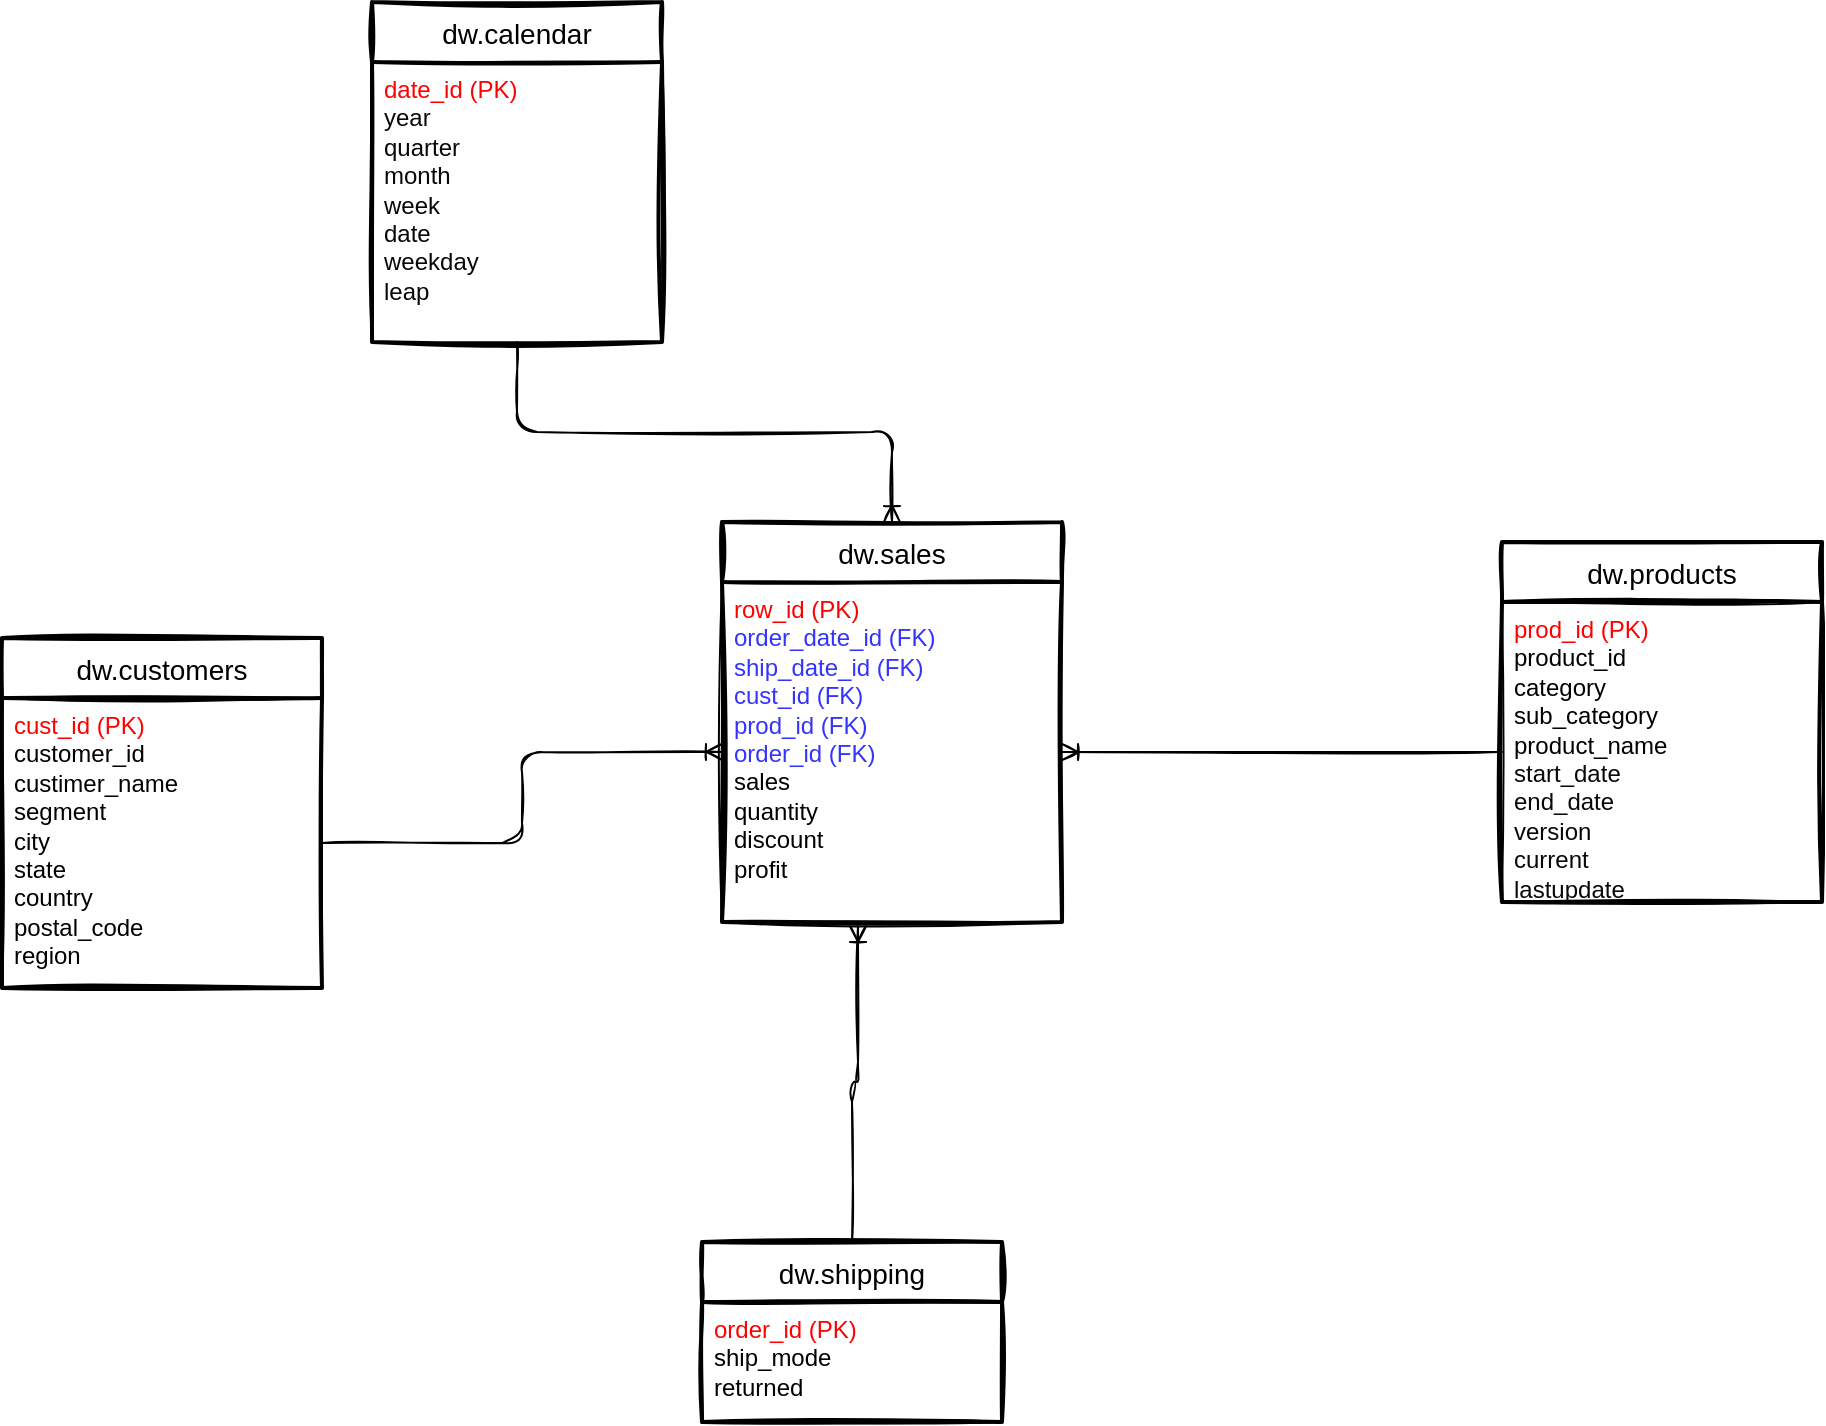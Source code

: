<mxfile version="13.7.3" type="device"><diagram name="Page-1" id="9f46799a-70d6-7492-0946-bef42562c5a5"><mxGraphModel dx="1422" dy="794" grid="1" gridSize="10" guides="1" tooltips="1" connect="1" arrows="1" fold="1" page="1" pageScale="1" pageWidth="1100" pageHeight="850" math="0" shadow="0"><root><mxCell id="0"/><mxCell id="1" parent="0"/><mxCell id="gd6EQJselatv8NVWEbAc-18" value="" style="edgeStyle=orthogonalEdgeStyle;fontSize=12;html=1;endArrow=ERoneToMany;exitX=1;exitY=0.5;exitDx=0;exitDy=0;entryX=0;entryY=0.5;entryDx=0;entryDy=0;sketch=1;" parent="1" source="gd6EQJselatv8NVWEbAc-5" target="gd6EQJselatv8NVWEbAc-2" edge="1"><mxGeometry width="100" height="100" relative="1" as="geometry"><mxPoint x="500" y="460" as="sourcePoint"/><mxPoint x="600" y="360" as="targetPoint"/></mxGeometry></mxCell><mxCell id="gd6EQJselatv8NVWEbAc-19" value="" style="edgeStyle=orthogonalEdgeStyle;fontSize=12;html=1;endArrow=ERoneToMany;exitX=0;exitY=0.5;exitDx=0;exitDy=0;sketch=1;shadow=0;" parent="1" source="gd6EQJselatv8NVWEbAc-7" target="gd6EQJselatv8NVWEbAc-2" edge="1"><mxGeometry width="100" height="100" relative="1" as="geometry"><mxPoint x="680" y="490" as="sourcePoint"/><mxPoint x="780" y="390" as="targetPoint"/></mxGeometry></mxCell><mxCell id="gd6EQJselatv8NVWEbAc-22" value="" style="edgeStyle=orthogonalEdgeStyle;fontSize=12;html=1;endArrow=ERoneToMany;sketch=1;entryX=0.5;entryY=0;entryDx=0;entryDy=0;exitX=0.5;exitY=1;exitDx=0;exitDy=0;" parent="1" source="gd6EQJselatv8NVWEbAc-11" target="gd6EQJselatv8NVWEbAc-1" edge="1"><mxGeometry width="100" height="100" relative="1" as="geometry"><mxPoint x="650" y="130" as="sourcePoint"/><mxPoint x="630" y="80" as="targetPoint"/></mxGeometry></mxCell><mxCell id="gd6EQJselatv8NVWEbAc-1" value="dw.sales" style="swimlane;childLayout=stackLayout;horizontal=1;startSize=30;horizontalStack=0;fontSize=14;fontStyle=0;strokeWidth=2;resizeParent=0;resizeLast=1;shadow=0;dashed=0;align=center;sketch=1;" parent="1" vertex="1"><mxGeometry x="450" y="280" width="170" height="200" as="geometry"/></mxCell><mxCell id="gd6EQJselatv8NVWEbAc-2" value="&lt;font color=&quot;#ff0000&quot;&gt;row_id (PK)&lt;br&gt;&lt;/font&gt;&lt;font color=&quot;#3333ff&quot;&gt;order_date_id (FK)&lt;br&gt;ship_date_id (FK)&lt;br&gt;cust_id&amp;nbsp;(FK)&lt;br&gt;prod_id&amp;nbsp;(FK)&lt;br&gt;order_id (FK)&lt;/font&gt;&lt;br&gt;sales&lt;br&gt;quantity&lt;br&gt;discount&lt;br&gt;profit" style="align=left;fillColor=none;spacingLeft=4;fontSize=12;verticalAlign=top;resizable=0;rotatable=0;part=1;html=1;sketch=1;" parent="gd6EQJselatv8NVWEbAc-1" vertex="1"><mxGeometry y="30" width="170" height="170" as="geometry"/></mxCell><mxCell id="gd6EQJselatv8NVWEbAc-4" value="dw.customers" style="swimlane;childLayout=stackLayout;horizontal=1;startSize=30;horizontalStack=0;fontSize=14;fontStyle=0;strokeWidth=2;resizeParent=0;resizeLast=1;shadow=0;dashed=0;align=center;sketch=1;" parent="1" vertex="1"><mxGeometry x="90" y="338" width="160" height="175" as="geometry"/></mxCell><mxCell id="gd6EQJselatv8NVWEbAc-5" value="&lt;font color=&quot;#ff0000&quot;&gt;cust_id (PK)&lt;/font&gt;&lt;br&gt;customer_id&lt;br&gt;custimer_name&lt;br&gt;segment&lt;br&gt;city&lt;br&gt;state&lt;br&gt;country&lt;br&gt;postal_code&lt;br&gt;region" style="align=left;fillColor=none;spacingLeft=4;fontSize=12;verticalAlign=top;resizable=0;rotatable=0;part=1;html=1;sketch=1;" parent="gd6EQJselatv8NVWEbAc-4" vertex="1"><mxGeometry y="30" width="160" height="145" as="geometry"/></mxCell><mxCell id="gd6EQJselatv8NVWEbAc-6" value="dw.products" style="swimlane;childLayout=stackLayout;horizontal=1;startSize=30;horizontalStack=0;fontSize=14;fontStyle=0;strokeWidth=2;resizeParent=0;resizeLast=1;shadow=0;dashed=0;align=center;sketch=1;" parent="1" vertex="1"><mxGeometry x="840" y="290" width="160" height="180" as="geometry"/></mxCell><mxCell id="gd6EQJselatv8NVWEbAc-7" value="&lt;font color=&quot;#ff0000&quot;&gt;prod_id (PK)&lt;br&gt;&lt;/font&gt;product_id&lt;br&gt;category&lt;br&gt;sub_category&lt;br&gt;product_name&lt;br&gt;&lt;font color=&quot;#080808&quot;&gt;start_date&lt;br&gt;end_date&lt;br&gt;version&lt;br&gt;current&lt;br&gt;lastupdate&lt;/font&gt;" style="align=left;fillColor=none;spacingLeft=4;fontSize=12;verticalAlign=top;resizable=0;rotatable=0;part=1;html=1;sketch=1;" parent="gd6EQJselatv8NVWEbAc-6" vertex="1"><mxGeometry y="30" width="160" height="150" as="geometry"/></mxCell><mxCell id="gd6EQJselatv8NVWEbAc-33" value="" style="edgeStyle=orthogonalEdgeStyle;fontSize=12;html=1;endArrow=ERoneToMany;shadow=0;exitX=0.5;exitY=0;exitDx=0;exitDy=0;entryX=0.4;entryY=1.012;entryDx=0;entryDy=0;entryPerimeter=0;sketch=1;" parent="1" source="gd6EQJselatv8NVWEbAc-12" target="gd6EQJselatv8NVWEbAc-2" edge="1"><mxGeometry width="100" height="100" relative="1" as="geometry"><mxPoint x="340" y="613" as="sourcePoint"/><mxPoint x="520" y="510" as="targetPoint"/></mxGeometry></mxCell><mxCell id="gd6EQJselatv8NVWEbAc-10" value="dw.calendar" style="swimlane;childLayout=stackLayout;horizontal=1;startSize=30;horizontalStack=0;fontSize=14;fontStyle=0;strokeWidth=2;resizeParent=0;resizeLast=1;shadow=0;dashed=0;align=center;sketch=1;" parent="1" vertex="1"><mxGeometry x="275" y="20" width="145" height="170" as="geometry"/></mxCell><mxCell id="gd6EQJselatv8NVWEbAc-11" value="&lt;font color=&quot;#ff0000&quot;&gt;date_id (PK)&lt;br&gt;&lt;/font&gt;&lt;font color=&quot;#080808&quot;&gt;year&lt;br&gt;quarter&lt;br&gt;month&lt;br&gt;week&lt;br&gt;date&lt;br&gt;weekday&lt;br&gt;leap&lt;br&gt;&lt;/font&gt;" style="align=left;fillColor=none;spacingLeft=4;fontSize=12;verticalAlign=top;resizable=0;rotatable=0;part=1;html=1;sketch=1;" parent="gd6EQJselatv8NVWEbAc-10" vertex="1"><mxGeometry y="30" width="145" height="140" as="geometry"/></mxCell><mxCell id="gd6EQJselatv8NVWEbAc-12" value="dw.shipping" style="swimlane;childLayout=stackLayout;horizontal=1;startSize=30;horizontalStack=0;fontSize=14;fontStyle=0;strokeWidth=2;resizeParent=0;resizeLast=1;shadow=0;dashed=0;align=center;sketch=1;" parent="1" vertex="1"><mxGeometry x="440" y="640" width="150" height="90" as="geometry"/></mxCell><mxCell id="gd6EQJselatv8NVWEbAc-13" value="&lt;font color=&quot;#ff0000&quot;&gt;order_id (PK)&lt;/font&gt;&lt;br&gt;ship_mode&lt;br&gt;returned" style="align=left;fillColor=none;spacingLeft=4;fontSize=12;verticalAlign=top;resizable=0;rotatable=0;part=1;html=1;sketch=1;" parent="gd6EQJselatv8NVWEbAc-12" vertex="1"><mxGeometry y="30" width="150" height="60" as="geometry"/></mxCell></root></mxGraphModel></diagram></mxfile>